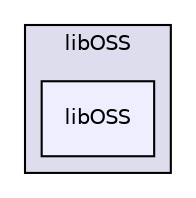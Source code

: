 digraph "project/libOSS/libOSS" {
  compound=true
  node [ fontsize="10", fontname="Helvetica"];
  edge [ labelfontsize="10", labelfontname="Helvetica"];
  subgraph clusterdir_3023ff01d1436e238124d7fcc5000422 {
    graph [ bgcolor="#ddddee", pencolor="black", label="libOSS" fontname="Helvetica", fontsize="10", URL="dir_3023ff01d1436e238124d7fcc5000422.html"]
  dir_c2df5faff012d771a522b75d2c985cb4 [shape=box, label="libOSS", style="filled", fillcolor="#eeeeff", pencolor="black", URL="dir_c2df5faff012d771a522b75d2c985cb4.html"];
  }
}
